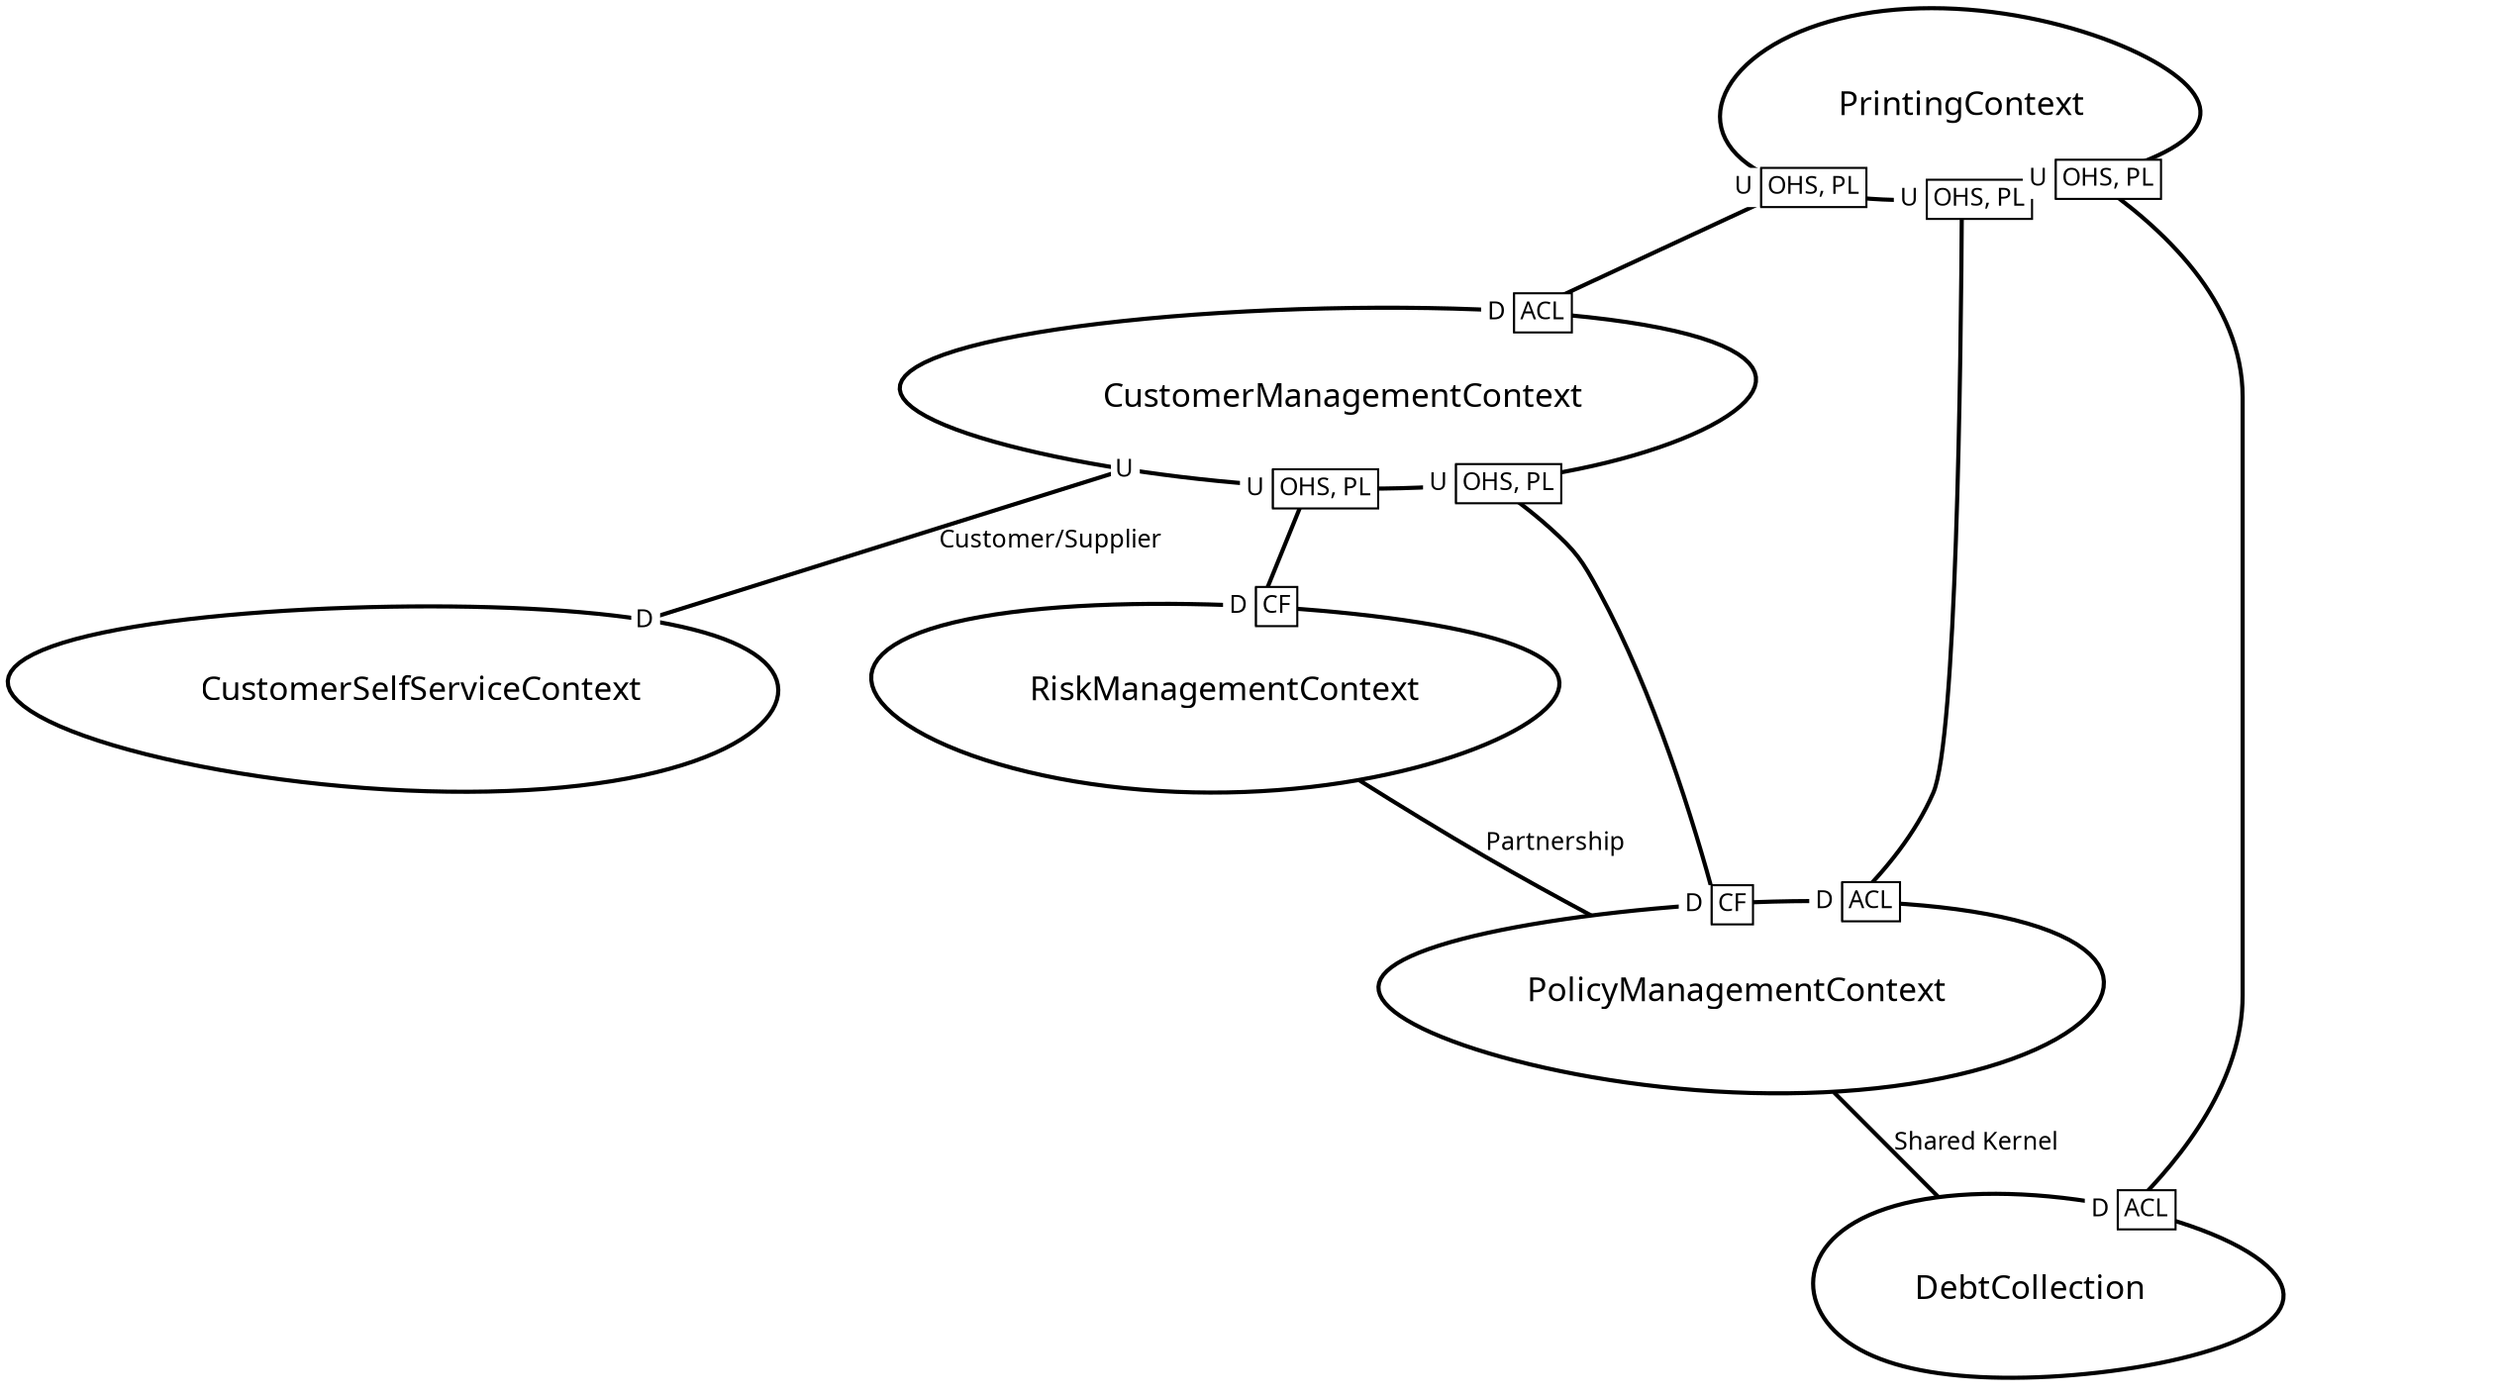 digraph "ContextMapGraph" {
graph ["imagepath"="/tmp/GraphvizJava"]
"CustomerManagementContext" ["margin"="0.3","orientation"="192","shape"="egg","fontsize"="16","style"="bold","label"="CustomerManagementContext\n","fontname"="sans-serif"]
"CustomerSelfServiceContext" ["margin"="0.3","orientation"="315","shape"="egg","fontsize"="16","style"="bold","label"="CustomerSelfServiceContext\n","fontname"="sans-serif"]
"RiskManagementContext" ["margin"="0.3","orientation"="293","shape"="egg","fontsize"="16","style"="bold","label"="RiskManagementContext\n","fontname"="sans-serif"]
"PolicyManagementContext" ["margin"="0.3","orientation"="77","shape"="egg","fontsize"="16","style"="bold","label"="PolicyManagementContext\n","fontname"="sans-serif"]
"DebtCollection" ["margin"="0.3","orientation"="145","shape"="egg","fontsize"="16","style"="bold","label"="DebtCollection\n","fontname"="sans-serif"]
"PrintingContext" ["margin"="0.3","orientation"="259","shape"="egg","fontsize"="16","style"="bold","label"="PrintingContext\n","fontname"="sans-serif"]
"CustomerManagementContext" -> "CustomerSelfServiceContext" ["headlabel"=<<table cellspacing="0" cellborder="0" border="0">
<tr><td bgcolor="white">D</td></tr>
</table>>,"labeldistance"="0","fontsize"="12","taillabel"=<<table cellspacing="0" cellborder="0" border="0">
<tr><td bgcolor="white">U</td></tr>
</table>>,"style"="bold","label"="Customer/Supplier","dir"="none","fontname"="sans-serif"]
"CustomerManagementContext" -> "RiskManagementContext" ["headlabel"=<<table cellspacing="0" cellborder="1" border="0">
<tr><td bgcolor="white" sides="r">D</td><td sides="trbl" bgcolor="white"><font>CF</font></td></tr>
</table>>,"labeldistance"="0","fontsize"="12","taillabel"=<<table cellspacing="0" cellborder="1" border="0">
<tr><td bgcolor="white" sides="r">U</td><td sides="trbl" bgcolor="white"><font>OHS, PL</font></td></tr>
</table>>,"style"="bold","label"="                                        ","dir"="none","fontname"="sans-serif"]
"CustomerManagementContext" -> "PolicyManagementContext" ["headlabel"=<<table cellspacing="0" cellborder="1" border="0">
<tr><td bgcolor="white" sides="r">D</td><td sides="trbl" bgcolor="white"><font>CF</font></td></tr>
</table>>,"labeldistance"="0","fontsize"="12","taillabel"=<<table cellspacing="0" cellborder="1" border="0">
<tr><td bgcolor="white" sides="r">U</td><td sides="trbl" bgcolor="white"><font>OHS, PL</font></td></tr>
</table>>,"style"="bold","label"="                                        ","dir"="none","fontname"="sans-serif"]
"RiskManagementContext" -> "PolicyManagementContext" ["fontsize"="12","style"="bold","label"="Partnership","dir"="none","fontname"="sans-serif"]
"PolicyManagementContext" -> "DebtCollection" ["fontsize"="12","style"="bold","label"="Shared Kernel","dir"="none","fontname"="sans-serif"]
"PrintingContext" -> "DebtCollection" ["headlabel"=<<table cellspacing="0" cellborder="1" border="0">
<tr><td bgcolor="white" sides="r">D</td><td sides="trbl" bgcolor="white"><font>ACL</font></td></tr>
</table>>,"labeldistance"="0","fontsize"="12","taillabel"=<<table cellspacing="0" cellborder="1" border="0">
<tr><td bgcolor="white" sides="r">U</td><td sides="trbl" bgcolor="white"><font>OHS, PL</font></td></tr>
</table>>,"style"="bold","label"="                                        ","dir"="none","fontname"="sans-serif"]
"PrintingContext" -> "CustomerManagementContext" ["headlabel"=<<table cellspacing="0" cellborder="1" border="0">
<tr><td bgcolor="white" sides="r">D</td><td sides="trbl" bgcolor="white"><font>ACL</font></td></tr>
</table>>,"labeldistance"="0","fontsize"="12","taillabel"=<<table cellspacing="0" cellborder="1" border="0">
<tr><td bgcolor="white" sides="r">U</td><td sides="trbl" bgcolor="white"><font>OHS, PL</font></td></tr>
</table>>,"style"="bold","label"="                                        ","dir"="none","fontname"="sans-serif"]
"PrintingContext" -> "PolicyManagementContext" ["headlabel"=<<table cellspacing="0" cellborder="1" border="0">
<tr><td bgcolor="white" sides="r">D</td><td sides="trbl" bgcolor="white"><font>ACL</font></td></tr>
</table>>,"labeldistance"="0","fontsize"="12","taillabel"=<<table cellspacing="0" cellborder="1" border="0">
<tr><td bgcolor="white" sides="r">U</td><td sides="trbl" bgcolor="white"><font>OHS, PL</font></td></tr>
</table>>,"style"="bold","label"="                                        ","dir"="none","fontname"="sans-serif"]
}